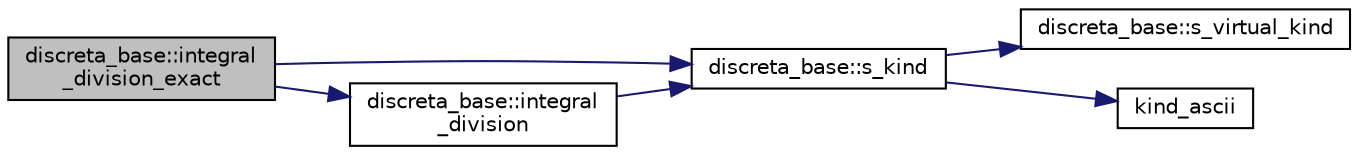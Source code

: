 digraph "discreta_base::integral_division_exact"
{
  edge [fontname="Helvetica",fontsize="10",labelfontname="Helvetica",labelfontsize="10"];
  node [fontname="Helvetica",fontsize="10",shape=record];
  rankdir="LR";
  Node13632 [label="discreta_base::integral\l_division_exact",height=0.2,width=0.4,color="black", fillcolor="grey75", style="filled", fontcolor="black"];
  Node13632 -> Node13633 [color="midnightblue",fontsize="10",style="solid",fontname="Helvetica"];
  Node13633 [label="discreta_base::s_kind",height=0.2,width=0.4,color="black", fillcolor="white", style="filled",URL="$d7/d71/classdiscreta__base.html#a8a830025c74adbbc3362418a7c2ba157"];
  Node13633 -> Node13634 [color="midnightblue",fontsize="10",style="solid",fontname="Helvetica"];
  Node13634 [label="discreta_base::s_virtual_kind",height=0.2,width=0.4,color="black", fillcolor="white", style="filled",URL="$d7/d71/classdiscreta__base.html#a52778a6d6943a468be083d0785d418fb"];
  Node13633 -> Node13635 [color="midnightblue",fontsize="10",style="solid",fontname="Helvetica"];
  Node13635 [label="kind_ascii",height=0.2,width=0.4,color="black", fillcolor="white", style="filled",URL="$d9/d60/discreta_8h.html#ad0ce825a9f29bc6cec27e1b64cfe27bf"];
  Node13632 -> Node13636 [color="midnightblue",fontsize="10",style="solid",fontname="Helvetica"];
  Node13636 [label="discreta_base::integral\l_division",height=0.2,width=0.4,color="black", fillcolor="white", style="filled",URL="$d7/d71/classdiscreta__base.html#a92b3001ac35af9185b316c0d8f89070e"];
  Node13636 -> Node13633 [color="midnightblue",fontsize="10",style="solid",fontname="Helvetica"];
}

